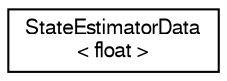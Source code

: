 digraph "Graphical Class Hierarchy"
{
  edge [fontname="FreeSans",fontsize="10",labelfontname="FreeSans",labelfontsize="10"];
  node [fontname="FreeSans",fontsize="10",shape=record];
  rankdir="LR";
  Node1 [label="StateEstimatorData\l\< float \>",height=0.2,width=0.4,color="black", fillcolor="white", style="filled",URL="$d1/d0d/struct_state_estimator_data.html"];
}
